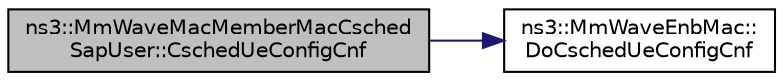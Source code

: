 digraph "ns3::MmWaveMacMemberMacCschedSapUser::CschedUeConfigCnf"
{
  edge [fontname="Helvetica",fontsize="10",labelfontname="Helvetica",labelfontsize="10"];
  node [fontname="Helvetica",fontsize="10",shape=record];
  rankdir="LR";
  Node1 [label="ns3::MmWaveMacMemberMacCsched\lSapUser::CschedUeConfigCnf",height=0.2,width=0.4,color="black", fillcolor="grey75", style="filled", fontcolor="black"];
  Node1 -> Node2 [color="midnightblue",fontsize="10",style="solid"];
  Node2 [label="ns3::MmWaveEnbMac::\lDoCschedUeConfigCnf",height=0.2,width=0.4,color="black", fillcolor="white", style="filled",URL="$d5/dcd/classns3_1_1MmWaveEnbMac.html#abca5e0a09032a2f6188ceb450fa7a127"];
}
